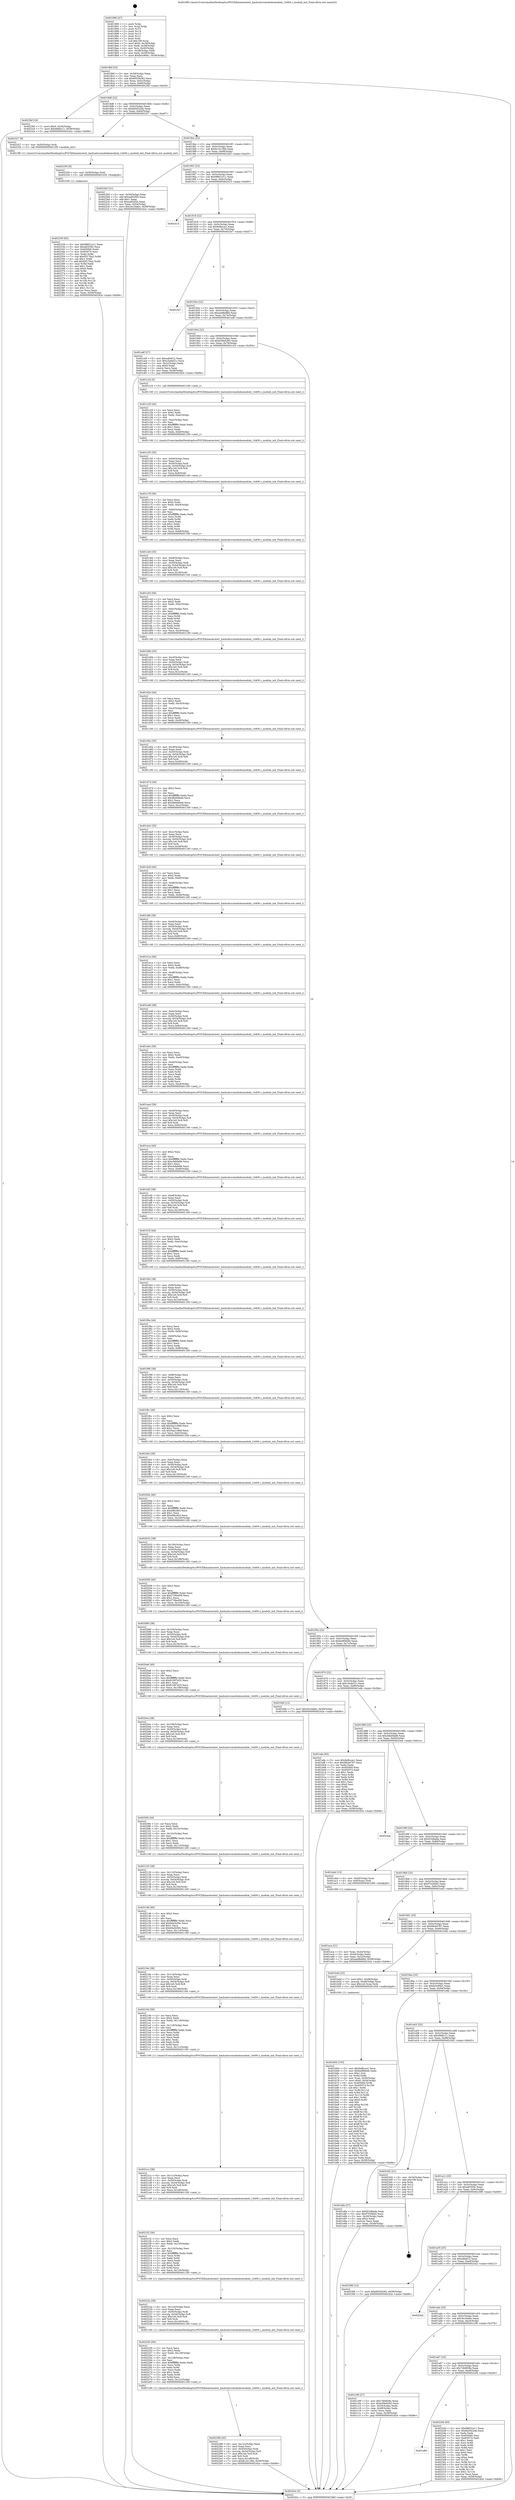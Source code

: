 digraph "0x401890" {
  label = "0x401890 (/mnt/c/Users/mathe/Desktop/tcc/POCII/binaries/extr_hashcatsrcmodulesmodule_14400.c_module_init_Final-ollvm.out::main(0))"
  labelloc = "t"
  node[shape=record]

  Entry [label="",width=0.3,height=0.3,shape=circle,fillcolor=black,style=filled]
  "0x4018bf" [label="{
     0x4018bf [23]\l
     | [instrs]\l
     &nbsp;&nbsp;0x4018bf \<+3\>: mov -0x58(%rbp),%eax\l
     &nbsp;&nbsp;0x4018c2 \<+2\>: mov %eax,%ecx\l
     &nbsp;&nbsp;0x4018c4 \<+6\>: sub $0x80559282,%ecx\l
     &nbsp;&nbsp;0x4018ca \<+3\>: mov %eax,-0x5c(%rbp)\l
     &nbsp;&nbsp;0x4018cd \<+3\>: mov %ecx,-0x60(%rbp)\l
     &nbsp;&nbsp;0x4018d0 \<+6\>: je 00000000004023bf \<main+0xb2f\>\l
  }"]
  "0x4023bf" [label="{
     0x4023bf [19]\l
     | [instrs]\l
     &nbsp;&nbsp;0x4023bf \<+7\>: movl $0x0,-0x34(%rbp)\l
     &nbsp;&nbsp;0x4023c6 \<+7\>: movl $0x49d0c11,-0x58(%rbp)\l
     &nbsp;&nbsp;0x4023cd \<+5\>: jmp 000000000040242e \<main+0xb9e\>\l
  }"]
  "0x4018d6" [label="{
     0x4018d6 [22]\l
     | [instrs]\l
     &nbsp;&nbsp;0x4018d6 \<+5\>: jmp 00000000004018db \<main+0x4b\>\l
     &nbsp;&nbsp;0x4018db \<+3\>: mov -0x5c(%rbp),%eax\l
     &nbsp;&nbsp;0x4018de \<+5\>: sub $0x8a5922da,%eax\l
     &nbsp;&nbsp;0x4018e3 \<+3\>: mov %eax,-0x64(%rbp)\l
     &nbsp;&nbsp;0x4018e6 \<+6\>: je 0000000000402327 \<main+0xa97\>\l
  }"]
  Exit [label="",width=0.3,height=0.3,shape=circle,fillcolor=black,style=filled,peripheries=2]
  "0x402327" [label="{
     0x402327 [9]\l
     | [instrs]\l
     &nbsp;&nbsp;0x402327 \<+4\>: mov -0x50(%rbp),%rdi\l
     &nbsp;&nbsp;0x40232b \<+5\>: call 00000000004013f0 \<module_init\>\l
     | [calls]\l
     &nbsp;&nbsp;0x4013f0 \{1\} (/mnt/c/Users/mathe/Desktop/tcc/POCII/binaries/extr_hashcatsrcmodulesmodule_14400.c_module_init_Final-ollvm.out::module_init)\l
  }"]
  "0x4018ec" [label="{
     0x4018ec [22]\l
     | [instrs]\l
     &nbsp;&nbsp;0x4018ec \<+5\>: jmp 00000000004018f1 \<main+0x61\>\l
     &nbsp;&nbsp;0x4018f1 \<+3\>: mov -0x5c(%rbp),%eax\l
     &nbsp;&nbsp;0x4018f4 \<+5\>: sub $0x8c1b138d,%eax\l
     &nbsp;&nbsp;0x4018f9 \<+3\>: mov %eax,-0x68(%rbp)\l
     &nbsp;&nbsp;0x4018fc \<+6\>: je 00000000004022b5 \<main+0xa25\>\l
  }"]
  "0x402339" [label="{
     0x402339 [93]\l
     | [instrs]\l
     &nbsp;&nbsp;0x402339 \<+5\>: mov $0x98831e11,%eax\l
     &nbsp;&nbsp;0x40233e \<+5\>: mov $0xa8355fc,%ecx\l
     &nbsp;&nbsp;0x402343 \<+7\>: mov 0x4050b0,%edx\l
     &nbsp;&nbsp;0x40234a \<+7\>: mov 0x405074,%esi\l
     &nbsp;&nbsp;0x402351 \<+3\>: mov %edx,%r8d\l
     &nbsp;&nbsp;0x402354 \<+7\>: sub $0xf2f176a2,%r8d\l
     &nbsp;&nbsp;0x40235b \<+4\>: sub $0x1,%r8d\l
     &nbsp;&nbsp;0x40235f \<+7\>: add $0xf2f176a2,%r8d\l
     &nbsp;&nbsp;0x402366 \<+4\>: imul %r8d,%edx\l
     &nbsp;&nbsp;0x40236a \<+3\>: and $0x1,%edx\l
     &nbsp;&nbsp;0x40236d \<+3\>: cmp $0x0,%edx\l
     &nbsp;&nbsp;0x402370 \<+4\>: sete %r9b\l
     &nbsp;&nbsp;0x402374 \<+3\>: cmp $0xa,%esi\l
     &nbsp;&nbsp;0x402377 \<+4\>: setl %r10b\l
     &nbsp;&nbsp;0x40237b \<+3\>: mov %r9b,%r11b\l
     &nbsp;&nbsp;0x40237e \<+3\>: and %r10b,%r11b\l
     &nbsp;&nbsp;0x402381 \<+3\>: xor %r10b,%r9b\l
     &nbsp;&nbsp;0x402384 \<+3\>: or %r9b,%r11b\l
     &nbsp;&nbsp;0x402387 \<+4\>: test $0x1,%r11b\l
     &nbsp;&nbsp;0x40238b \<+3\>: cmovne %ecx,%eax\l
     &nbsp;&nbsp;0x40238e \<+3\>: mov %eax,-0x58(%rbp)\l
     &nbsp;&nbsp;0x402391 \<+5\>: jmp 000000000040242e \<main+0xb9e\>\l
  }"]
  "0x4022b5" [label="{
     0x4022b5 [31]\l
     | [instrs]\l
     &nbsp;&nbsp;0x4022b5 \<+3\>: mov -0x54(%rbp),%eax\l
     &nbsp;&nbsp;0x4022b8 \<+5\>: add $0xaaf02f2b,%eax\l
     &nbsp;&nbsp;0x4022bd \<+3\>: add $0x1,%eax\l
     &nbsp;&nbsp;0x4022c0 \<+5\>: sub $0xaaf02f2b,%eax\l
     &nbsp;&nbsp;0x4022c5 \<+3\>: mov %eax,-0x54(%rbp)\l
     &nbsp;&nbsp;0x4022c8 \<+7\>: movl $0x3ec3dabc,-0x58(%rbp)\l
     &nbsp;&nbsp;0x4022cf \<+5\>: jmp 000000000040242e \<main+0xb9e\>\l
  }"]
  "0x401902" [label="{
     0x401902 [22]\l
     | [instrs]\l
     &nbsp;&nbsp;0x401902 \<+5\>: jmp 0000000000401907 \<main+0x77\>\l
     &nbsp;&nbsp;0x401907 \<+3\>: mov -0x5c(%rbp),%eax\l
     &nbsp;&nbsp;0x40190a \<+5\>: sub $0x98831e11,%eax\l
     &nbsp;&nbsp;0x40190f \<+3\>: mov %eax,-0x6c(%rbp)\l
     &nbsp;&nbsp;0x401912 \<+6\>: je 0000000000402415 \<main+0xb85\>\l
  }"]
  "0x402330" [label="{
     0x402330 [9]\l
     | [instrs]\l
     &nbsp;&nbsp;0x402330 \<+4\>: mov -0x50(%rbp),%rdi\l
     &nbsp;&nbsp;0x402334 \<+5\>: call 0000000000401030 \<free@plt\>\l
     | [calls]\l
     &nbsp;&nbsp;0x401030 \{1\} (unknown)\l
  }"]
  "0x402415" [label="{
     0x402415\l
  }", style=dashed]
  "0x401918" [label="{
     0x401918 [22]\l
     | [instrs]\l
     &nbsp;&nbsp;0x401918 \<+5\>: jmp 000000000040191d \<main+0x8d\>\l
     &nbsp;&nbsp;0x40191d \<+3\>: mov -0x5c(%rbp),%eax\l
     &nbsp;&nbsp;0x401920 \<+5\>: sub $0x9efbcce1,%eax\l
     &nbsp;&nbsp;0x401925 \<+3\>: mov %eax,-0x70(%rbp)\l
     &nbsp;&nbsp;0x401928 \<+6\>: je 00000000004023e7 \<main+0xb57\>\l
  }"]
  "0x401a80" [label="{
     0x401a80\l
  }", style=dashed]
  "0x4023e7" [label="{
     0x4023e7\l
  }", style=dashed]
  "0x40192e" [label="{
     0x40192e [22]\l
     | [instrs]\l
     &nbsp;&nbsp;0x40192e \<+5\>: jmp 0000000000401933 \<main+0xa3\>\l
     &nbsp;&nbsp;0x401933 \<+3\>: mov -0x5c(%rbp),%eax\l
     &nbsp;&nbsp;0x401936 \<+5\>: sub $0xaed8e88d,%eax\l
     &nbsp;&nbsp;0x40193b \<+3\>: mov %eax,-0x74(%rbp)\l
     &nbsp;&nbsp;0x40193e \<+6\>: je 0000000000401adf \<main+0x24f\>\l
  }"]
  "0x4022d4" [label="{
     0x4022d4 [83]\l
     | [instrs]\l
     &nbsp;&nbsp;0x4022d4 \<+5\>: mov $0x98831e11,%eax\l
     &nbsp;&nbsp;0x4022d9 \<+5\>: mov $0x8a5922da,%ecx\l
     &nbsp;&nbsp;0x4022de \<+2\>: xor %edx,%edx\l
     &nbsp;&nbsp;0x4022e0 \<+7\>: mov 0x4050b0,%esi\l
     &nbsp;&nbsp;0x4022e7 \<+7\>: mov 0x405074,%edi\l
     &nbsp;&nbsp;0x4022ee \<+3\>: sub $0x1,%edx\l
     &nbsp;&nbsp;0x4022f1 \<+3\>: mov %esi,%r8d\l
     &nbsp;&nbsp;0x4022f4 \<+3\>: add %edx,%r8d\l
     &nbsp;&nbsp;0x4022f7 \<+4\>: imul %r8d,%esi\l
     &nbsp;&nbsp;0x4022fb \<+3\>: and $0x1,%esi\l
     &nbsp;&nbsp;0x4022fe \<+3\>: cmp $0x0,%esi\l
     &nbsp;&nbsp;0x402301 \<+4\>: sete %r9b\l
     &nbsp;&nbsp;0x402305 \<+3\>: cmp $0xa,%edi\l
     &nbsp;&nbsp;0x402308 \<+4\>: setl %r10b\l
     &nbsp;&nbsp;0x40230c \<+3\>: mov %r9b,%r11b\l
     &nbsp;&nbsp;0x40230f \<+3\>: and %r10b,%r11b\l
     &nbsp;&nbsp;0x402312 \<+3\>: xor %r10b,%r9b\l
     &nbsp;&nbsp;0x402315 \<+3\>: or %r9b,%r11b\l
     &nbsp;&nbsp;0x402318 \<+4\>: test $0x1,%r11b\l
     &nbsp;&nbsp;0x40231c \<+3\>: cmovne %ecx,%eax\l
     &nbsp;&nbsp;0x40231f \<+3\>: mov %eax,-0x58(%rbp)\l
     &nbsp;&nbsp;0x402322 \<+5\>: jmp 000000000040242e \<main+0xb9e\>\l
  }"]
  "0x401adf" [label="{
     0x401adf [27]\l
     | [instrs]\l
     &nbsp;&nbsp;0x401adf \<+5\>: mov $0xadbef12,%eax\l
     &nbsp;&nbsp;0x401ae4 \<+5\>: mov $0xc3ede51c,%ecx\l
     &nbsp;&nbsp;0x401ae9 \<+3\>: mov -0x2c(%rbp),%edx\l
     &nbsp;&nbsp;0x401aec \<+3\>: cmp $0x0,%edx\l
     &nbsp;&nbsp;0x401aef \<+3\>: cmove %ecx,%eax\l
     &nbsp;&nbsp;0x401af2 \<+3\>: mov %eax,-0x58(%rbp)\l
     &nbsp;&nbsp;0x401af5 \<+5\>: jmp 000000000040242e \<main+0xb9e\>\l
  }"]
  "0x401944" [label="{
     0x401944 [22]\l
     | [instrs]\l
     &nbsp;&nbsp;0x401944 \<+5\>: jmp 0000000000401949 \<main+0xb9\>\l
     &nbsp;&nbsp;0x401949 \<+3\>: mov -0x5c(%rbp),%eax\l
     &nbsp;&nbsp;0x40194c \<+5\>: sub $0xb59e6283,%eax\l
     &nbsp;&nbsp;0x401951 \<+3\>: mov %eax,-0x78(%rbp)\l
     &nbsp;&nbsp;0x401954 \<+6\>: je 0000000000401c24 \<main+0x394\>\l
  }"]
  "0x402288" [label="{
     0x402288 [45]\l
     | [instrs]\l
     &nbsp;&nbsp;0x402288 \<+6\>: mov -0x12c(%rbp),%ecx\l
     &nbsp;&nbsp;0x40228e \<+3\>: imul %eax,%ecx\l
     &nbsp;&nbsp;0x402291 \<+4\>: mov -0x50(%rbp),%rdi\l
     &nbsp;&nbsp;0x402295 \<+4\>: movslq -0x54(%rbp),%r8\l
     &nbsp;&nbsp;0x402299 \<+7\>: imul $0x1e0,%r8,%r8\l
     &nbsp;&nbsp;0x4022a0 \<+3\>: add %r8,%rdi\l
     &nbsp;&nbsp;0x4022a3 \<+6\>: mov %ecx,0x1d8(%rdi)\l
     &nbsp;&nbsp;0x4022a9 \<+7\>: movl $0x8c1b138d,-0x58(%rbp)\l
     &nbsp;&nbsp;0x4022b0 \<+5\>: jmp 000000000040242e \<main+0xb9e\>\l
  }"]
  "0x401c24" [label="{
     0x401c24 [5]\l
     | [instrs]\l
     &nbsp;&nbsp;0x401c24 \<+5\>: call 0000000000401160 \<next_i\>\l
     | [calls]\l
     &nbsp;&nbsp;0x401160 \{1\} (/mnt/c/Users/mathe/Desktop/tcc/POCII/binaries/extr_hashcatsrcmodulesmodule_14400.c_module_init_Final-ollvm.out::next_i)\l
  }"]
  "0x40195a" [label="{
     0x40195a [22]\l
     | [instrs]\l
     &nbsp;&nbsp;0x40195a \<+5\>: jmp 000000000040195f \<main+0xcf\>\l
     &nbsp;&nbsp;0x40195f \<+3\>: mov -0x5c(%rbp),%eax\l
     &nbsp;&nbsp;0x401962 \<+5\>: sub $0xbe8f4646,%eax\l
     &nbsp;&nbsp;0x401967 \<+3\>: mov %eax,-0x7c(%rbp)\l
     &nbsp;&nbsp;0x40196a \<+6\>: je 0000000000401bfd \<main+0x36d\>\l
  }"]
  "0x402250" [label="{
     0x402250 [56]\l
     | [instrs]\l
     &nbsp;&nbsp;0x402250 \<+2\>: xor %ecx,%ecx\l
     &nbsp;&nbsp;0x402252 \<+5\>: mov $0x2,%edx\l
     &nbsp;&nbsp;0x402257 \<+6\>: mov %edx,-0x128(%rbp)\l
     &nbsp;&nbsp;0x40225d \<+1\>: cltd\l
     &nbsp;&nbsp;0x40225e \<+6\>: mov -0x128(%rbp),%esi\l
     &nbsp;&nbsp;0x402264 \<+2\>: idiv %esi\l
     &nbsp;&nbsp;0x402266 \<+6\>: imul $0xfffffffe,%edx,%edx\l
     &nbsp;&nbsp;0x40226c \<+3\>: mov %ecx,%r9d\l
     &nbsp;&nbsp;0x40226f \<+3\>: sub %edx,%r9d\l
     &nbsp;&nbsp;0x402272 \<+2\>: mov %ecx,%edx\l
     &nbsp;&nbsp;0x402274 \<+3\>: sub $0x1,%edx\l
     &nbsp;&nbsp;0x402277 \<+3\>: add %edx,%r9d\l
     &nbsp;&nbsp;0x40227a \<+3\>: sub %r9d,%ecx\l
     &nbsp;&nbsp;0x40227d \<+6\>: mov %ecx,-0x12c(%rbp)\l
     &nbsp;&nbsp;0x402283 \<+5\>: call 0000000000401160 \<next_i\>\l
     | [calls]\l
     &nbsp;&nbsp;0x401160 \{1\} (/mnt/c/Users/mathe/Desktop/tcc/POCII/binaries/extr_hashcatsrcmodulesmodule_14400.c_module_init_Final-ollvm.out::next_i)\l
  }"]
  "0x401bfd" [label="{
     0x401bfd [12]\l
     | [instrs]\l
     &nbsp;&nbsp;0x401bfd \<+7\>: movl $0x3ec3dabc,-0x58(%rbp)\l
     &nbsp;&nbsp;0x401c04 \<+5\>: jmp 000000000040242e \<main+0xb9e\>\l
  }"]
  "0x401970" [label="{
     0x401970 [22]\l
     | [instrs]\l
     &nbsp;&nbsp;0x401970 \<+5\>: jmp 0000000000401975 \<main+0xe5\>\l
     &nbsp;&nbsp;0x401975 \<+3\>: mov -0x5c(%rbp),%eax\l
     &nbsp;&nbsp;0x401978 \<+5\>: sub $0xc3ede51c,%eax\l
     &nbsp;&nbsp;0x40197d \<+3\>: mov %eax,-0x80(%rbp)\l
     &nbsp;&nbsp;0x401980 \<+6\>: je 0000000000401afa \<main+0x26a\>\l
  }"]
  "0x40222a" [label="{
     0x40222a [38]\l
     | [instrs]\l
     &nbsp;&nbsp;0x40222a \<+6\>: mov -0x124(%rbp),%ecx\l
     &nbsp;&nbsp;0x402230 \<+3\>: imul %eax,%ecx\l
     &nbsp;&nbsp;0x402233 \<+4\>: mov -0x50(%rbp),%rdi\l
     &nbsp;&nbsp;0x402237 \<+4\>: movslq -0x54(%rbp),%r8\l
     &nbsp;&nbsp;0x40223b \<+7\>: imul $0x1e0,%r8,%r8\l
     &nbsp;&nbsp;0x402242 \<+3\>: add %r8,%rdi\l
     &nbsp;&nbsp;0x402245 \<+6\>: mov %ecx,0x1d4(%rdi)\l
     &nbsp;&nbsp;0x40224b \<+5\>: call 0000000000401160 \<next_i\>\l
     | [calls]\l
     &nbsp;&nbsp;0x401160 \{1\} (/mnt/c/Users/mathe/Desktop/tcc/POCII/binaries/extr_hashcatsrcmodulesmodule_14400.c_module_init_Final-ollvm.out::next_i)\l
  }"]
  "0x401afa" [label="{
     0x401afa [83]\l
     | [instrs]\l
     &nbsp;&nbsp;0x401afa \<+5\>: mov $0x9efbcce1,%eax\l
     &nbsp;&nbsp;0x401aff \<+5\>: mov $0xfdb4d787,%ecx\l
     &nbsp;&nbsp;0x401b04 \<+2\>: xor %edx,%edx\l
     &nbsp;&nbsp;0x401b06 \<+7\>: mov 0x4050b0,%esi\l
     &nbsp;&nbsp;0x401b0d \<+7\>: mov 0x405074,%edi\l
     &nbsp;&nbsp;0x401b14 \<+3\>: sub $0x1,%edx\l
     &nbsp;&nbsp;0x401b17 \<+3\>: mov %esi,%r8d\l
     &nbsp;&nbsp;0x401b1a \<+3\>: add %edx,%r8d\l
     &nbsp;&nbsp;0x401b1d \<+4\>: imul %r8d,%esi\l
     &nbsp;&nbsp;0x401b21 \<+3\>: and $0x1,%esi\l
     &nbsp;&nbsp;0x401b24 \<+3\>: cmp $0x0,%esi\l
     &nbsp;&nbsp;0x401b27 \<+4\>: sete %r9b\l
     &nbsp;&nbsp;0x401b2b \<+3\>: cmp $0xa,%edi\l
     &nbsp;&nbsp;0x401b2e \<+4\>: setl %r10b\l
     &nbsp;&nbsp;0x401b32 \<+3\>: mov %r9b,%r11b\l
     &nbsp;&nbsp;0x401b35 \<+3\>: and %r10b,%r11b\l
     &nbsp;&nbsp;0x401b38 \<+3\>: xor %r10b,%r9b\l
     &nbsp;&nbsp;0x401b3b \<+3\>: or %r9b,%r11b\l
     &nbsp;&nbsp;0x401b3e \<+4\>: test $0x1,%r11b\l
     &nbsp;&nbsp;0x401b42 \<+3\>: cmovne %ecx,%eax\l
     &nbsp;&nbsp;0x401b45 \<+3\>: mov %eax,-0x58(%rbp)\l
     &nbsp;&nbsp;0x401b48 \<+5\>: jmp 000000000040242e \<main+0xb9e\>\l
  }"]
  "0x401986" [label="{
     0x401986 [25]\l
     | [instrs]\l
     &nbsp;&nbsp;0x401986 \<+5\>: jmp 000000000040198b \<main+0xfb\>\l
     &nbsp;&nbsp;0x40198b \<+3\>: mov -0x5c(%rbp),%eax\l
     &nbsp;&nbsp;0x40198e \<+5\>: sub $0xd4bb9ad6,%eax\l
     &nbsp;&nbsp;0x401993 \<+6\>: mov %eax,-0x84(%rbp)\l
     &nbsp;&nbsp;0x401999 \<+6\>: je 00000000004023ae \<main+0xb1e\>\l
  }"]
  "0x4021f2" [label="{
     0x4021f2 [56]\l
     | [instrs]\l
     &nbsp;&nbsp;0x4021f2 \<+2\>: xor %ecx,%ecx\l
     &nbsp;&nbsp;0x4021f4 \<+5\>: mov $0x2,%edx\l
     &nbsp;&nbsp;0x4021f9 \<+6\>: mov %edx,-0x120(%rbp)\l
     &nbsp;&nbsp;0x4021ff \<+1\>: cltd\l
     &nbsp;&nbsp;0x402200 \<+6\>: mov -0x120(%rbp),%esi\l
     &nbsp;&nbsp;0x402206 \<+2\>: idiv %esi\l
     &nbsp;&nbsp;0x402208 \<+6\>: imul $0xfffffffe,%edx,%edx\l
     &nbsp;&nbsp;0x40220e \<+3\>: mov %ecx,%r9d\l
     &nbsp;&nbsp;0x402211 \<+3\>: sub %edx,%r9d\l
     &nbsp;&nbsp;0x402214 \<+2\>: mov %ecx,%edx\l
     &nbsp;&nbsp;0x402216 \<+3\>: sub $0x1,%edx\l
     &nbsp;&nbsp;0x402219 \<+3\>: add %edx,%r9d\l
     &nbsp;&nbsp;0x40221c \<+3\>: sub %r9d,%ecx\l
     &nbsp;&nbsp;0x40221f \<+6\>: mov %ecx,-0x124(%rbp)\l
     &nbsp;&nbsp;0x402225 \<+5\>: call 0000000000401160 \<next_i\>\l
     | [calls]\l
     &nbsp;&nbsp;0x401160 \{1\} (/mnt/c/Users/mathe/Desktop/tcc/POCII/binaries/extr_hashcatsrcmodulesmodule_14400.c_module_init_Final-ollvm.out::next_i)\l
  }"]
  "0x4023ae" [label="{
     0x4023ae\l
  }", style=dashed]
  "0x40199f" [label="{
     0x40199f [25]\l
     | [instrs]\l
     &nbsp;&nbsp;0x40199f \<+5\>: jmp 00000000004019a4 \<main+0x114\>\l
     &nbsp;&nbsp;0x4019a4 \<+3\>: mov -0x5c(%rbp),%eax\l
     &nbsp;&nbsp;0x4019a7 \<+5\>: sub $0xf23dbada,%eax\l
     &nbsp;&nbsp;0x4019ac \<+6\>: mov %eax,-0x88(%rbp)\l
     &nbsp;&nbsp;0x4019b2 \<+6\>: je 0000000000401abd \<main+0x22d\>\l
  }"]
  "0x4021cc" [label="{
     0x4021cc [38]\l
     | [instrs]\l
     &nbsp;&nbsp;0x4021cc \<+6\>: mov -0x11c(%rbp),%ecx\l
     &nbsp;&nbsp;0x4021d2 \<+3\>: imul %eax,%ecx\l
     &nbsp;&nbsp;0x4021d5 \<+4\>: mov -0x50(%rbp),%rdi\l
     &nbsp;&nbsp;0x4021d9 \<+4\>: movslq -0x54(%rbp),%r8\l
     &nbsp;&nbsp;0x4021dd \<+7\>: imul $0x1e0,%r8,%r8\l
     &nbsp;&nbsp;0x4021e4 \<+3\>: add %r8,%rdi\l
     &nbsp;&nbsp;0x4021e7 \<+6\>: mov %ecx,0x1d0(%rdi)\l
     &nbsp;&nbsp;0x4021ed \<+5\>: call 0000000000401160 \<next_i\>\l
     | [calls]\l
     &nbsp;&nbsp;0x401160 \{1\} (/mnt/c/Users/mathe/Desktop/tcc/POCII/binaries/extr_hashcatsrcmodulesmodule_14400.c_module_init_Final-ollvm.out::next_i)\l
  }"]
  "0x401abd" [label="{
     0x401abd [13]\l
     | [instrs]\l
     &nbsp;&nbsp;0x401abd \<+4\>: mov -0x40(%rbp),%rax\l
     &nbsp;&nbsp;0x401ac1 \<+4\>: mov 0x8(%rax),%rdi\l
     &nbsp;&nbsp;0x401ac5 \<+5\>: call 0000000000401060 \<atoi@plt\>\l
     | [calls]\l
     &nbsp;&nbsp;0x401060 \{1\} (unknown)\l
  }"]
  "0x4019b8" [label="{
     0x4019b8 [25]\l
     | [instrs]\l
     &nbsp;&nbsp;0x4019b8 \<+5\>: jmp 00000000004019bd \<main+0x12d\>\l
     &nbsp;&nbsp;0x4019bd \<+3\>: mov -0x5c(%rbp),%eax\l
     &nbsp;&nbsp;0x4019c0 \<+5\>: sub $0xf703d0a5,%eax\l
     &nbsp;&nbsp;0x4019c5 \<+6\>: mov %eax,-0x8c(%rbp)\l
     &nbsp;&nbsp;0x4019cb \<+6\>: je 0000000000401aa5 \<main+0x215\>\l
  }"]
  "0x402194" [label="{
     0x402194 [56]\l
     | [instrs]\l
     &nbsp;&nbsp;0x402194 \<+2\>: xor %ecx,%ecx\l
     &nbsp;&nbsp;0x402196 \<+5\>: mov $0x2,%edx\l
     &nbsp;&nbsp;0x40219b \<+6\>: mov %edx,-0x118(%rbp)\l
     &nbsp;&nbsp;0x4021a1 \<+1\>: cltd\l
     &nbsp;&nbsp;0x4021a2 \<+6\>: mov -0x118(%rbp),%esi\l
     &nbsp;&nbsp;0x4021a8 \<+2\>: idiv %esi\l
     &nbsp;&nbsp;0x4021aa \<+6\>: imul $0xfffffffe,%edx,%edx\l
     &nbsp;&nbsp;0x4021b0 \<+3\>: mov %ecx,%r9d\l
     &nbsp;&nbsp;0x4021b3 \<+3\>: sub %edx,%r9d\l
     &nbsp;&nbsp;0x4021b6 \<+2\>: mov %ecx,%edx\l
     &nbsp;&nbsp;0x4021b8 \<+3\>: sub $0x1,%edx\l
     &nbsp;&nbsp;0x4021bb \<+3\>: add %edx,%r9d\l
     &nbsp;&nbsp;0x4021be \<+3\>: sub %r9d,%ecx\l
     &nbsp;&nbsp;0x4021c1 \<+6\>: mov %ecx,-0x11c(%rbp)\l
     &nbsp;&nbsp;0x4021c7 \<+5\>: call 0000000000401160 \<next_i\>\l
     | [calls]\l
     &nbsp;&nbsp;0x401160 \{1\} (/mnt/c/Users/mathe/Desktop/tcc/POCII/binaries/extr_hashcatsrcmodulesmodule_14400.c_module_init_Final-ollvm.out::next_i)\l
  }"]
  "0x401aa5" [label="{
     0x401aa5\l
  }", style=dashed]
  "0x4019d1" [label="{
     0x4019d1 [25]\l
     | [instrs]\l
     &nbsp;&nbsp;0x4019d1 \<+5\>: jmp 00000000004019d6 \<main+0x146\>\l
     &nbsp;&nbsp;0x4019d6 \<+3\>: mov -0x5c(%rbp),%eax\l
     &nbsp;&nbsp;0x4019d9 \<+5\>: sub $0xfdb4d787,%eax\l
     &nbsp;&nbsp;0x4019de \<+6\>: mov %eax,-0x90(%rbp)\l
     &nbsp;&nbsp;0x4019e4 \<+6\>: je 0000000000401b4d \<main+0x2bd\>\l
  }"]
  "0x40216e" [label="{
     0x40216e [38]\l
     | [instrs]\l
     &nbsp;&nbsp;0x40216e \<+6\>: mov -0x114(%rbp),%ecx\l
     &nbsp;&nbsp;0x402174 \<+3\>: imul %eax,%ecx\l
     &nbsp;&nbsp;0x402177 \<+4\>: mov -0x50(%rbp),%rdi\l
     &nbsp;&nbsp;0x40217b \<+4\>: movslq -0x54(%rbp),%r8\l
     &nbsp;&nbsp;0x40217f \<+7\>: imul $0x1e0,%r8,%r8\l
     &nbsp;&nbsp;0x402186 \<+3\>: add %r8,%rdi\l
     &nbsp;&nbsp;0x402189 \<+6\>: mov %ecx,0x198(%rdi)\l
     &nbsp;&nbsp;0x40218f \<+5\>: call 0000000000401160 \<next_i\>\l
     | [calls]\l
     &nbsp;&nbsp;0x401160 \{1\} (/mnt/c/Users/mathe/Desktop/tcc/POCII/binaries/extr_hashcatsrcmodulesmodule_14400.c_module_init_Final-ollvm.out::next_i)\l
  }"]
  "0x401b4d" [label="{
     0x401b4d [23]\l
     | [instrs]\l
     &nbsp;&nbsp;0x401b4d \<+7\>: movl $0x1,-0x48(%rbp)\l
     &nbsp;&nbsp;0x401b54 \<+4\>: movslq -0x48(%rbp),%rax\l
     &nbsp;&nbsp;0x401b58 \<+7\>: imul $0x1e0,%rax,%rdi\l
     &nbsp;&nbsp;0x401b5f \<+5\>: call 0000000000401050 \<malloc@plt\>\l
     | [calls]\l
     &nbsp;&nbsp;0x401050 \{1\} (unknown)\l
  }"]
  "0x4019ea" [label="{
     0x4019ea [25]\l
     | [instrs]\l
     &nbsp;&nbsp;0x4019ea \<+5\>: jmp 00000000004019ef \<main+0x15f\>\l
     &nbsp;&nbsp;0x4019ef \<+3\>: mov -0x5c(%rbp),%eax\l
     &nbsp;&nbsp;0x4019f2 \<+5\>: sub $0xfe3c66b1,%eax\l
     &nbsp;&nbsp;0x4019f7 \<+6\>: mov %eax,-0x94(%rbp)\l
     &nbsp;&nbsp;0x4019fd \<+6\>: je 0000000000401a8a \<main+0x1fa\>\l
  }"]
  "0x402146" [label="{
     0x402146 [40]\l
     | [instrs]\l
     &nbsp;&nbsp;0x402146 \<+5\>: mov $0x2,%ecx\l
     &nbsp;&nbsp;0x40214b \<+1\>: cltd\l
     &nbsp;&nbsp;0x40214c \<+2\>: idiv %ecx\l
     &nbsp;&nbsp;0x40214e \<+6\>: imul $0xfffffffe,%edx,%ecx\l
     &nbsp;&nbsp;0x402154 \<+6\>: add $0xb0a3e56c,%ecx\l
     &nbsp;&nbsp;0x40215a \<+3\>: add $0x1,%ecx\l
     &nbsp;&nbsp;0x40215d \<+6\>: sub $0xb0a3e56c,%ecx\l
     &nbsp;&nbsp;0x402163 \<+6\>: mov %ecx,-0x114(%rbp)\l
     &nbsp;&nbsp;0x402169 \<+5\>: call 0000000000401160 \<next_i\>\l
     | [calls]\l
     &nbsp;&nbsp;0x401160 \{1\} (/mnt/c/Users/mathe/Desktop/tcc/POCII/binaries/extr_hashcatsrcmodulesmodule_14400.c_module_init_Final-ollvm.out::next_i)\l
  }"]
  "0x401a8a" [label="{
     0x401a8a [27]\l
     | [instrs]\l
     &nbsp;&nbsp;0x401a8a \<+5\>: mov $0xf23dbada,%eax\l
     &nbsp;&nbsp;0x401a8f \<+5\>: mov $0xf703d0a5,%ecx\l
     &nbsp;&nbsp;0x401a94 \<+3\>: mov -0x30(%rbp),%edx\l
     &nbsp;&nbsp;0x401a97 \<+3\>: cmp $0x2,%edx\l
     &nbsp;&nbsp;0x401a9a \<+3\>: cmovne %ecx,%eax\l
     &nbsp;&nbsp;0x401a9d \<+3\>: mov %eax,-0x58(%rbp)\l
     &nbsp;&nbsp;0x401aa0 \<+5\>: jmp 000000000040242e \<main+0xb9e\>\l
  }"]
  "0x401a03" [label="{
     0x401a03 [25]\l
     | [instrs]\l
     &nbsp;&nbsp;0x401a03 \<+5\>: jmp 0000000000401a08 \<main+0x178\>\l
     &nbsp;&nbsp;0x401a08 \<+3\>: mov -0x5c(%rbp),%eax\l
     &nbsp;&nbsp;0x401a0b \<+5\>: sub $0x49d0c11,%eax\l
     &nbsp;&nbsp;0x401a10 \<+6\>: mov %eax,-0x98(%rbp)\l
     &nbsp;&nbsp;0x401a16 \<+6\>: je 00000000004023d2 \<main+0xb42\>\l
  }"]
  "0x40242e" [label="{
     0x40242e [5]\l
     | [instrs]\l
     &nbsp;&nbsp;0x40242e \<+5\>: jmp 00000000004018bf \<main+0x2f\>\l
  }"]
  "0x401890" [label="{
     0x401890 [47]\l
     | [instrs]\l
     &nbsp;&nbsp;0x401890 \<+1\>: push %rbp\l
     &nbsp;&nbsp;0x401891 \<+3\>: mov %rsp,%rbp\l
     &nbsp;&nbsp;0x401894 \<+2\>: push %r15\l
     &nbsp;&nbsp;0x401896 \<+2\>: push %r14\l
     &nbsp;&nbsp;0x401898 \<+2\>: push %r13\l
     &nbsp;&nbsp;0x40189a \<+2\>: push %r12\l
     &nbsp;&nbsp;0x40189c \<+1\>: push %rbx\l
     &nbsp;&nbsp;0x40189d \<+7\>: sub $0x108,%rsp\l
     &nbsp;&nbsp;0x4018a4 \<+7\>: movl $0x0,-0x34(%rbp)\l
     &nbsp;&nbsp;0x4018ab \<+3\>: mov %edi,-0x38(%rbp)\l
     &nbsp;&nbsp;0x4018ae \<+4\>: mov %rsi,-0x40(%rbp)\l
     &nbsp;&nbsp;0x4018b2 \<+3\>: mov -0x38(%rbp),%edi\l
     &nbsp;&nbsp;0x4018b5 \<+3\>: mov %edi,-0x30(%rbp)\l
     &nbsp;&nbsp;0x4018b8 \<+7\>: movl $0xfe3c66b1,-0x58(%rbp)\l
  }"]
  "0x401aca" [label="{
     0x401aca [21]\l
     | [instrs]\l
     &nbsp;&nbsp;0x401aca \<+3\>: mov %eax,-0x44(%rbp)\l
     &nbsp;&nbsp;0x401acd \<+3\>: mov -0x44(%rbp),%eax\l
     &nbsp;&nbsp;0x401ad0 \<+3\>: mov %eax,-0x2c(%rbp)\l
     &nbsp;&nbsp;0x401ad3 \<+7\>: movl $0xaed8e88d,-0x58(%rbp)\l
     &nbsp;&nbsp;0x401ada \<+5\>: jmp 000000000040242e \<main+0xb9e\>\l
  }"]
  "0x401b64" [label="{
     0x401b64 [153]\l
     | [instrs]\l
     &nbsp;&nbsp;0x401b64 \<+5\>: mov $0x9efbcce1,%ecx\l
     &nbsp;&nbsp;0x401b69 \<+5\>: mov $0xbe8f4646,%edx\l
     &nbsp;&nbsp;0x401b6e \<+3\>: mov $0x1,%sil\l
     &nbsp;&nbsp;0x401b71 \<+3\>: xor %r8d,%r8d\l
     &nbsp;&nbsp;0x401b74 \<+4\>: mov %rax,-0x50(%rbp)\l
     &nbsp;&nbsp;0x401b78 \<+7\>: movl $0x0,-0x54(%rbp)\l
     &nbsp;&nbsp;0x401b7f \<+8\>: mov 0x4050b0,%r9d\l
     &nbsp;&nbsp;0x401b87 \<+8\>: mov 0x405074,%r10d\l
     &nbsp;&nbsp;0x401b8f \<+4\>: sub $0x1,%r8d\l
     &nbsp;&nbsp;0x401b93 \<+3\>: mov %r9d,%r11d\l
     &nbsp;&nbsp;0x401b96 \<+3\>: add %r8d,%r11d\l
     &nbsp;&nbsp;0x401b99 \<+4\>: imul %r11d,%r9d\l
     &nbsp;&nbsp;0x401b9d \<+4\>: and $0x1,%r9d\l
     &nbsp;&nbsp;0x401ba1 \<+4\>: cmp $0x0,%r9d\l
     &nbsp;&nbsp;0x401ba5 \<+3\>: sete %bl\l
     &nbsp;&nbsp;0x401ba8 \<+4\>: cmp $0xa,%r10d\l
     &nbsp;&nbsp;0x401bac \<+4\>: setl %r14b\l
     &nbsp;&nbsp;0x401bb0 \<+3\>: mov %bl,%r15b\l
     &nbsp;&nbsp;0x401bb3 \<+4\>: xor $0xff,%r15b\l
     &nbsp;&nbsp;0x401bb7 \<+3\>: mov %r14b,%r12b\l
     &nbsp;&nbsp;0x401bba \<+4\>: xor $0xff,%r12b\l
     &nbsp;&nbsp;0x401bbe \<+4\>: xor $0x1,%sil\l
     &nbsp;&nbsp;0x401bc2 \<+3\>: mov %r15b,%r13b\l
     &nbsp;&nbsp;0x401bc5 \<+4\>: and $0xff,%r13b\l
     &nbsp;&nbsp;0x401bc9 \<+3\>: and %sil,%bl\l
     &nbsp;&nbsp;0x401bcc \<+3\>: mov %r12b,%al\l
     &nbsp;&nbsp;0x401bcf \<+2\>: and $0xff,%al\l
     &nbsp;&nbsp;0x401bd1 \<+3\>: and %sil,%r14b\l
     &nbsp;&nbsp;0x401bd4 \<+3\>: or %bl,%r13b\l
     &nbsp;&nbsp;0x401bd7 \<+3\>: or %r14b,%al\l
     &nbsp;&nbsp;0x401bda \<+3\>: xor %al,%r13b\l
     &nbsp;&nbsp;0x401bdd \<+3\>: or %r12b,%r15b\l
     &nbsp;&nbsp;0x401be0 \<+4\>: xor $0xff,%r15b\l
     &nbsp;&nbsp;0x401be4 \<+4\>: or $0x1,%sil\l
     &nbsp;&nbsp;0x401be8 \<+3\>: and %sil,%r15b\l
     &nbsp;&nbsp;0x401beb \<+3\>: or %r15b,%r13b\l
     &nbsp;&nbsp;0x401bee \<+4\>: test $0x1,%r13b\l
     &nbsp;&nbsp;0x401bf2 \<+3\>: cmovne %edx,%ecx\l
     &nbsp;&nbsp;0x401bf5 \<+3\>: mov %ecx,-0x58(%rbp)\l
     &nbsp;&nbsp;0x401bf8 \<+5\>: jmp 000000000040242e \<main+0xb9e\>\l
  }"]
  "0x402120" [label="{
     0x402120 [38]\l
     | [instrs]\l
     &nbsp;&nbsp;0x402120 \<+6\>: mov -0x110(%rbp),%ecx\l
     &nbsp;&nbsp;0x402126 \<+3\>: imul %eax,%ecx\l
     &nbsp;&nbsp;0x402129 \<+4\>: mov -0x50(%rbp),%rdi\l
     &nbsp;&nbsp;0x40212d \<+4\>: movslq -0x54(%rbp),%r8\l
     &nbsp;&nbsp;0x402131 \<+7\>: imul $0x1e0,%r8,%r8\l
     &nbsp;&nbsp;0x402138 \<+3\>: add %r8,%rdi\l
     &nbsp;&nbsp;0x40213b \<+6\>: mov %ecx,0x194(%rdi)\l
     &nbsp;&nbsp;0x402141 \<+5\>: call 0000000000401160 \<next_i\>\l
     | [calls]\l
     &nbsp;&nbsp;0x401160 \{1\} (/mnt/c/Users/mathe/Desktop/tcc/POCII/binaries/extr_hashcatsrcmodulesmodule_14400.c_module_init_Final-ollvm.out::next_i)\l
  }"]
  "0x4023d2" [label="{
     0x4023d2 [21]\l
     | [instrs]\l
     &nbsp;&nbsp;0x4023d2 \<+3\>: mov -0x34(%rbp),%eax\l
     &nbsp;&nbsp;0x4023d5 \<+7\>: add $0x108,%rsp\l
     &nbsp;&nbsp;0x4023dc \<+1\>: pop %rbx\l
     &nbsp;&nbsp;0x4023dd \<+2\>: pop %r12\l
     &nbsp;&nbsp;0x4023df \<+2\>: pop %r13\l
     &nbsp;&nbsp;0x4023e1 \<+2\>: pop %r14\l
     &nbsp;&nbsp;0x4023e3 \<+2\>: pop %r15\l
     &nbsp;&nbsp;0x4023e5 \<+1\>: pop %rbp\l
     &nbsp;&nbsp;0x4023e6 \<+1\>: ret\l
  }"]
  "0x401a1c" [label="{
     0x401a1c [25]\l
     | [instrs]\l
     &nbsp;&nbsp;0x401a1c \<+5\>: jmp 0000000000401a21 \<main+0x191\>\l
     &nbsp;&nbsp;0x401a21 \<+3\>: mov -0x5c(%rbp),%eax\l
     &nbsp;&nbsp;0x401a24 \<+5\>: sub $0xa8355fc,%eax\l
     &nbsp;&nbsp;0x401a29 \<+6\>: mov %eax,-0x9c(%rbp)\l
     &nbsp;&nbsp;0x401a2f \<+6\>: je 0000000000402396 \<main+0xb06\>\l
  }"]
  "0x4020f4" [label="{
     0x4020f4 [44]\l
     | [instrs]\l
     &nbsp;&nbsp;0x4020f4 \<+2\>: xor %ecx,%ecx\l
     &nbsp;&nbsp;0x4020f6 \<+5\>: mov $0x2,%edx\l
     &nbsp;&nbsp;0x4020fb \<+6\>: mov %edx,-0x10c(%rbp)\l
     &nbsp;&nbsp;0x402101 \<+1\>: cltd\l
     &nbsp;&nbsp;0x402102 \<+6\>: mov -0x10c(%rbp),%esi\l
     &nbsp;&nbsp;0x402108 \<+2\>: idiv %esi\l
     &nbsp;&nbsp;0x40210a \<+6\>: imul $0xfffffffe,%edx,%edx\l
     &nbsp;&nbsp;0x402110 \<+3\>: sub $0x1,%ecx\l
     &nbsp;&nbsp;0x402113 \<+2\>: sub %ecx,%edx\l
     &nbsp;&nbsp;0x402115 \<+6\>: mov %edx,-0x110(%rbp)\l
     &nbsp;&nbsp;0x40211b \<+5\>: call 0000000000401160 \<next_i\>\l
     | [calls]\l
     &nbsp;&nbsp;0x401160 \{1\} (/mnt/c/Users/mathe/Desktop/tcc/POCII/binaries/extr_hashcatsrcmodulesmodule_14400.c_module_init_Final-ollvm.out::next_i)\l
  }"]
  "0x402396" [label="{
     0x402396 [12]\l
     | [instrs]\l
     &nbsp;&nbsp;0x402396 \<+7\>: movl $0x80559282,-0x58(%rbp)\l
     &nbsp;&nbsp;0x40239d \<+5\>: jmp 000000000040242e \<main+0xb9e\>\l
  }"]
  "0x401a35" [label="{
     0x401a35 [25]\l
     | [instrs]\l
     &nbsp;&nbsp;0x401a35 \<+5\>: jmp 0000000000401a3a \<main+0x1aa\>\l
     &nbsp;&nbsp;0x401a3a \<+3\>: mov -0x5c(%rbp),%eax\l
     &nbsp;&nbsp;0x401a3d \<+5\>: sub $0xadbef12,%eax\l
     &nbsp;&nbsp;0x401a42 \<+6\>: mov %eax,-0xa0(%rbp)\l
     &nbsp;&nbsp;0x401a48 \<+6\>: je 00000000004023a2 \<main+0xb12\>\l
  }"]
  "0x4020ce" [label="{
     0x4020ce [38]\l
     | [instrs]\l
     &nbsp;&nbsp;0x4020ce \<+6\>: mov -0x108(%rbp),%ecx\l
     &nbsp;&nbsp;0x4020d4 \<+3\>: imul %eax,%ecx\l
     &nbsp;&nbsp;0x4020d7 \<+4\>: mov -0x50(%rbp),%rdi\l
     &nbsp;&nbsp;0x4020db \<+4\>: movslq -0x54(%rbp),%r8\l
     &nbsp;&nbsp;0x4020df \<+7\>: imul $0x1e0,%r8,%r8\l
     &nbsp;&nbsp;0x4020e6 \<+3\>: add %r8,%rdi\l
     &nbsp;&nbsp;0x4020e9 \<+6\>: mov %ecx,0x190(%rdi)\l
     &nbsp;&nbsp;0x4020ef \<+5\>: call 0000000000401160 \<next_i\>\l
     | [calls]\l
     &nbsp;&nbsp;0x401160 \{1\} (/mnt/c/Users/mathe/Desktop/tcc/POCII/binaries/extr_hashcatsrcmodulesmodule_14400.c_module_init_Final-ollvm.out::next_i)\l
  }"]
  "0x4023a2" [label="{
     0x4023a2\l
  }", style=dashed]
  "0x401a4e" [label="{
     0x401a4e [25]\l
     | [instrs]\l
     &nbsp;&nbsp;0x401a4e \<+5\>: jmp 0000000000401a53 \<main+0x1c3\>\l
     &nbsp;&nbsp;0x401a53 \<+3\>: mov -0x5c(%rbp),%eax\l
     &nbsp;&nbsp;0x401a56 \<+5\>: sub $0x3ec3dabc,%eax\l
     &nbsp;&nbsp;0x401a5b \<+6\>: mov %eax,-0xa4(%rbp)\l
     &nbsp;&nbsp;0x401a61 \<+6\>: je 0000000000401c09 \<main+0x379\>\l
  }"]
  "0x4020a6" [label="{
     0x4020a6 [40]\l
     | [instrs]\l
     &nbsp;&nbsp;0x4020a6 \<+5\>: mov $0x2,%ecx\l
     &nbsp;&nbsp;0x4020ab \<+1\>: cltd\l
     &nbsp;&nbsp;0x4020ac \<+2\>: idiv %ecx\l
     &nbsp;&nbsp;0x4020ae \<+6\>: imul $0xfffffffe,%edx,%ecx\l
     &nbsp;&nbsp;0x4020b4 \<+6\>: sub $0x61087d25,%ecx\l
     &nbsp;&nbsp;0x4020ba \<+3\>: add $0x1,%ecx\l
     &nbsp;&nbsp;0x4020bd \<+6\>: add $0x61087d25,%ecx\l
     &nbsp;&nbsp;0x4020c3 \<+6\>: mov %ecx,-0x108(%rbp)\l
     &nbsp;&nbsp;0x4020c9 \<+5\>: call 0000000000401160 \<next_i\>\l
     | [calls]\l
     &nbsp;&nbsp;0x401160 \{1\} (/mnt/c/Users/mathe/Desktop/tcc/POCII/binaries/extr_hashcatsrcmodulesmodule_14400.c_module_init_Final-ollvm.out::next_i)\l
  }"]
  "0x401c09" [label="{
     0x401c09 [27]\l
     | [instrs]\l
     &nbsp;&nbsp;0x401c09 \<+5\>: mov $0x74b6f28e,%eax\l
     &nbsp;&nbsp;0x401c0e \<+5\>: mov $0xb59e6283,%ecx\l
     &nbsp;&nbsp;0x401c13 \<+3\>: mov -0x54(%rbp),%edx\l
     &nbsp;&nbsp;0x401c16 \<+3\>: cmp -0x48(%rbp),%edx\l
     &nbsp;&nbsp;0x401c19 \<+3\>: cmovl %ecx,%eax\l
     &nbsp;&nbsp;0x401c1c \<+3\>: mov %eax,-0x58(%rbp)\l
     &nbsp;&nbsp;0x401c1f \<+5\>: jmp 000000000040242e \<main+0xb9e\>\l
  }"]
  "0x401a67" [label="{
     0x401a67 [25]\l
     | [instrs]\l
     &nbsp;&nbsp;0x401a67 \<+5\>: jmp 0000000000401a6c \<main+0x1dc\>\l
     &nbsp;&nbsp;0x401a6c \<+3\>: mov -0x5c(%rbp),%eax\l
     &nbsp;&nbsp;0x401a6f \<+5\>: sub $0x74b6f28e,%eax\l
     &nbsp;&nbsp;0x401a74 \<+6\>: mov %eax,-0xa8(%rbp)\l
     &nbsp;&nbsp;0x401a7a \<+6\>: je 00000000004022d4 \<main+0xa44\>\l
  }"]
  "0x401c29" [label="{
     0x401c29 [44]\l
     | [instrs]\l
     &nbsp;&nbsp;0x401c29 \<+2\>: xor %ecx,%ecx\l
     &nbsp;&nbsp;0x401c2b \<+5\>: mov $0x2,%edx\l
     &nbsp;&nbsp;0x401c30 \<+6\>: mov %edx,-0xac(%rbp)\l
     &nbsp;&nbsp;0x401c36 \<+1\>: cltd\l
     &nbsp;&nbsp;0x401c37 \<+6\>: mov -0xac(%rbp),%esi\l
     &nbsp;&nbsp;0x401c3d \<+2\>: idiv %esi\l
     &nbsp;&nbsp;0x401c3f \<+6\>: imul $0xfffffffe,%edx,%edx\l
     &nbsp;&nbsp;0x401c45 \<+3\>: sub $0x1,%ecx\l
     &nbsp;&nbsp;0x401c48 \<+2\>: sub %ecx,%edx\l
     &nbsp;&nbsp;0x401c4a \<+6\>: mov %edx,-0xb0(%rbp)\l
     &nbsp;&nbsp;0x401c50 \<+5\>: call 0000000000401160 \<next_i\>\l
     | [calls]\l
     &nbsp;&nbsp;0x401160 \{1\} (/mnt/c/Users/mathe/Desktop/tcc/POCII/binaries/extr_hashcatsrcmodulesmodule_14400.c_module_init_Final-ollvm.out::next_i)\l
  }"]
  "0x401c55" [label="{
     0x401c55 [35]\l
     | [instrs]\l
     &nbsp;&nbsp;0x401c55 \<+6\>: mov -0xb0(%rbp),%ecx\l
     &nbsp;&nbsp;0x401c5b \<+3\>: imul %eax,%ecx\l
     &nbsp;&nbsp;0x401c5e \<+4\>: mov -0x50(%rbp),%rdi\l
     &nbsp;&nbsp;0x401c62 \<+4\>: movslq -0x54(%rbp),%r8\l
     &nbsp;&nbsp;0x401c66 \<+7\>: imul $0x1e0,%r8,%r8\l
     &nbsp;&nbsp;0x401c6d \<+3\>: add %r8,%rdi\l
     &nbsp;&nbsp;0x401c70 \<+3\>: mov %ecx,0x8(%rdi)\l
     &nbsp;&nbsp;0x401c73 \<+5\>: call 0000000000401160 \<next_i\>\l
     | [calls]\l
     &nbsp;&nbsp;0x401160 \{1\} (/mnt/c/Users/mathe/Desktop/tcc/POCII/binaries/extr_hashcatsrcmodulesmodule_14400.c_module_init_Final-ollvm.out::next_i)\l
  }"]
  "0x401c78" [label="{
     0x401c78 [56]\l
     | [instrs]\l
     &nbsp;&nbsp;0x401c78 \<+2\>: xor %ecx,%ecx\l
     &nbsp;&nbsp;0x401c7a \<+5\>: mov $0x2,%edx\l
     &nbsp;&nbsp;0x401c7f \<+6\>: mov %edx,-0xb4(%rbp)\l
     &nbsp;&nbsp;0x401c85 \<+1\>: cltd\l
     &nbsp;&nbsp;0x401c86 \<+6\>: mov -0xb4(%rbp),%esi\l
     &nbsp;&nbsp;0x401c8c \<+2\>: idiv %esi\l
     &nbsp;&nbsp;0x401c8e \<+6\>: imul $0xfffffffe,%edx,%edx\l
     &nbsp;&nbsp;0x401c94 \<+3\>: mov %ecx,%r9d\l
     &nbsp;&nbsp;0x401c97 \<+3\>: sub %edx,%r9d\l
     &nbsp;&nbsp;0x401c9a \<+2\>: mov %ecx,%edx\l
     &nbsp;&nbsp;0x401c9c \<+3\>: sub $0x1,%edx\l
     &nbsp;&nbsp;0x401c9f \<+3\>: add %edx,%r9d\l
     &nbsp;&nbsp;0x401ca2 \<+3\>: sub %r9d,%ecx\l
     &nbsp;&nbsp;0x401ca5 \<+6\>: mov %ecx,-0xb8(%rbp)\l
     &nbsp;&nbsp;0x401cab \<+5\>: call 0000000000401160 \<next_i\>\l
     | [calls]\l
     &nbsp;&nbsp;0x401160 \{1\} (/mnt/c/Users/mathe/Desktop/tcc/POCII/binaries/extr_hashcatsrcmodulesmodule_14400.c_module_init_Final-ollvm.out::next_i)\l
  }"]
  "0x401cb0" [label="{
     0x401cb0 [35]\l
     | [instrs]\l
     &nbsp;&nbsp;0x401cb0 \<+6\>: mov -0xb8(%rbp),%ecx\l
     &nbsp;&nbsp;0x401cb6 \<+3\>: imul %eax,%ecx\l
     &nbsp;&nbsp;0x401cb9 \<+4\>: mov -0x50(%rbp),%rdi\l
     &nbsp;&nbsp;0x401cbd \<+4\>: movslq -0x54(%rbp),%r8\l
     &nbsp;&nbsp;0x401cc1 \<+7\>: imul $0x1e0,%r8,%r8\l
     &nbsp;&nbsp;0x401cc8 \<+3\>: add %r8,%rdi\l
     &nbsp;&nbsp;0x401ccb \<+3\>: mov %ecx,0x18(%rdi)\l
     &nbsp;&nbsp;0x401cce \<+5\>: call 0000000000401160 \<next_i\>\l
     | [calls]\l
     &nbsp;&nbsp;0x401160 \{1\} (/mnt/c/Users/mathe/Desktop/tcc/POCII/binaries/extr_hashcatsrcmodulesmodule_14400.c_module_init_Final-ollvm.out::next_i)\l
  }"]
  "0x401cd3" [label="{
     0x401cd3 [56]\l
     | [instrs]\l
     &nbsp;&nbsp;0x401cd3 \<+2\>: xor %ecx,%ecx\l
     &nbsp;&nbsp;0x401cd5 \<+5\>: mov $0x2,%edx\l
     &nbsp;&nbsp;0x401cda \<+6\>: mov %edx,-0xbc(%rbp)\l
     &nbsp;&nbsp;0x401ce0 \<+1\>: cltd\l
     &nbsp;&nbsp;0x401ce1 \<+6\>: mov -0xbc(%rbp),%esi\l
     &nbsp;&nbsp;0x401ce7 \<+2\>: idiv %esi\l
     &nbsp;&nbsp;0x401ce9 \<+6\>: imul $0xfffffffe,%edx,%edx\l
     &nbsp;&nbsp;0x401cef \<+3\>: mov %ecx,%r9d\l
     &nbsp;&nbsp;0x401cf2 \<+3\>: sub %edx,%r9d\l
     &nbsp;&nbsp;0x401cf5 \<+2\>: mov %ecx,%edx\l
     &nbsp;&nbsp;0x401cf7 \<+3\>: sub $0x1,%edx\l
     &nbsp;&nbsp;0x401cfa \<+3\>: add %edx,%r9d\l
     &nbsp;&nbsp;0x401cfd \<+3\>: sub %r9d,%ecx\l
     &nbsp;&nbsp;0x401d00 \<+6\>: mov %ecx,-0xc0(%rbp)\l
     &nbsp;&nbsp;0x401d06 \<+5\>: call 0000000000401160 \<next_i\>\l
     | [calls]\l
     &nbsp;&nbsp;0x401160 \{1\} (/mnt/c/Users/mathe/Desktop/tcc/POCII/binaries/extr_hashcatsrcmodulesmodule_14400.c_module_init_Final-ollvm.out::next_i)\l
  }"]
  "0x401d0b" [label="{
     0x401d0b [35]\l
     | [instrs]\l
     &nbsp;&nbsp;0x401d0b \<+6\>: mov -0xc0(%rbp),%ecx\l
     &nbsp;&nbsp;0x401d11 \<+3\>: imul %eax,%ecx\l
     &nbsp;&nbsp;0x401d14 \<+4\>: mov -0x50(%rbp),%rdi\l
     &nbsp;&nbsp;0x401d18 \<+4\>: movslq -0x54(%rbp),%r8\l
     &nbsp;&nbsp;0x401d1c \<+7\>: imul $0x1e0,%r8,%r8\l
     &nbsp;&nbsp;0x401d23 \<+3\>: add %r8,%rdi\l
     &nbsp;&nbsp;0x401d26 \<+3\>: mov %ecx,0x1c(%rdi)\l
     &nbsp;&nbsp;0x401d29 \<+5\>: call 0000000000401160 \<next_i\>\l
     | [calls]\l
     &nbsp;&nbsp;0x401160 \{1\} (/mnt/c/Users/mathe/Desktop/tcc/POCII/binaries/extr_hashcatsrcmodulesmodule_14400.c_module_init_Final-ollvm.out::next_i)\l
  }"]
  "0x401d2e" [label="{
     0x401d2e [44]\l
     | [instrs]\l
     &nbsp;&nbsp;0x401d2e \<+2\>: xor %ecx,%ecx\l
     &nbsp;&nbsp;0x401d30 \<+5\>: mov $0x2,%edx\l
     &nbsp;&nbsp;0x401d35 \<+6\>: mov %edx,-0xc4(%rbp)\l
     &nbsp;&nbsp;0x401d3b \<+1\>: cltd\l
     &nbsp;&nbsp;0x401d3c \<+6\>: mov -0xc4(%rbp),%esi\l
     &nbsp;&nbsp;0x401d42 \<+2\>: idiv %esi\l
     &nbsp;&nbsp;0x401d44 \<+6\>: imul $0xfffffffe,%edx,%edx\l
     &nbsp;&nbsp;0x401d4a \<+3\>: sub $0x1,%ecx\l
     &nbsp;&nbsp;0x401d4d \<+2\>: sub %ecx,%edx\l
     &nbsp;&nbsp;0x401d4f \<+6\>: mov %edx,-0xc8(%rbp)\l
     &nbsp;&nbsp;0x401d55 \<+5\>: call 0000000000401160 \<next_i\>\l
     | [calls]\l
     &nbsp;&nbsp;0x401160 \{1\} (/mnt/c/Users/mathe/Desktop/tcc/POCII/binaries/extr_hashcatsrcmodulesmodule_14400.c_module_init_Final-ollvm.out::next_i)\l
  }"]
  "0x401d5a" [label="{
     0x401d5a [35]\l
     | [instrs]\l
     &nbsp;&nbsp;0x401d5a \<+6\>: mov -0xc8(%rbp),%ecx\l
     &nbsp;&nbsp;0x401d60 \<+3\>: imul %eax,%ecx\l
     &nbsp;&nbsp;0x401d63 \<+4\>: mov -0x50(%rbp),%rdi\l
     &nbsp;&nbsp;0x401d67 \<+4\>: movslq -0x54(%rbp),%r8\l
     &nbsp;&nbsp;0x401d6b \<+7\>: imul $0x1e0,%r8,%r8\l
     &nbsp;&nbsp;0x401d72 \<+3\>: add %r8,%rdi\l
     &nbsp;&nbsp;0x401d75 \<+3\>: mov %ecx,0x28(%rdi)\l
     &nbsp;&nbsp;0x401d78 \<+5\>: call 0000000000401160 \<next_i\>\l
     | [calls]\l
     &nbsp;&nbsp;0x401160 \{1\} (/mnt/c/Users/mathe/Desktop/tcc/POCII/binaries/extr_hashcatsrcmodulesmodule_14400.c_module_init_Final-ollvm.out::next_i)\l
  }"]
  "0x401d7d" [label="{
     0x401d7d [40]\l
     | [instrs]\l
     &nbsp;&nbsp;0x401d7d \<+5\>: mov $0x2,%ecx\l
     &nbsp;&nbsp;0x401d82 \<+1\>: cltd\l
     &nbsp;&nbsp;0x401d83 \<+2\>: idiv %ecx\l
     &nbsp;&nbsp;0x401d85 \<+6\>: imul $0xfffffffe,%edx,%ecx\l
     &nbsp;&nbsp;0x401d8b \<+6\>: sub $0xd8d48ddd,%ecx\l
     &nbsp;&nbsp;0x401d91 \<+3\>: add $0x1,%ecx\l
     &nbsp;&nbsp;0x401d94 \<+6\>: add $0xd8d48ddd,%ecx\l
     &nbsp;&nbsp;0x401d9a \<+6\>: mov %ecx,-0xcc(%rbp)\l
     &nbsp;&nbsp;0x401da0 \<+5\>: call 0000000000401160 \<next_i\>\l
     | [calls]\l
     &nbsp;&nbsp;0x401160 \{1\} (/mnt/c/Users/mathe/Desktop/tcc/POCII/binaries/extr_hashcatsrcmodulesmodule_14400.c_module_init_Final-ollvm.out::next_i)\l
  }"]
  "0x401da5" [label="{
     0x401da5 [35]\l
     | [instrs]\l
     &nbsp;&nbsp;0x401da5 \<+6\>: mov -0xcc(%rbp),%ecx\l
     &nbsp;&nbsp;0x401dab \<+3\>: imul %eax,%ecx\l
     &nbsp;&nbsp;0x401dae \<+4\>: mov -0x50(%rbp),%rdi\l
     &nbsp;&nbsp;0x401db2 \<+4\>: movslq -0x54(%rbp),%r8\l
     &nbsp;&nbsp;0x401db6 \<+7\>: imul $0x1e0,%r8,%r8\l
     &nbsp;&nbsp;0x401dbd \<+3\>: add %r8,%rdi\l
     &nbsp;&nbsp;0x401dc0 \<+3\>: mov %ecx,0x48(%rdi)\l
     &nbsp;&nbsp;0x401dc3 \<+5\>: call 0000000000401160 \<next_i\>\l
     | [calls]\l
     &nbsp;&nbsp;0x401160 \{1\} (/mnt/c/Users/mathe/Desktop/tcc/POCII/binaries/extr_hashcatsrcmodulesmodule_14400.c_module_init_Final-ollvm.out::next_i)\l
  }"]
  "0x401dc8" [label="{
     0x401dc8 [44]\l
     | [instrs]\l
     &nbsp;&nbsp;0x401dc8 \<+2\>: xor %ecx,%ecx\l
     &nbsp;&nbsp;0x401dca \<+5\>: mov $0x2,%edx\l
     &nbsp;&nbsp;0x401dcf \<+6\>: mov %edx,-0xd0(%rbp)\l
     &nbsp;&nbsp;0x401dd5 \<+1\>: cltd\l
     &nbsp;&nbsp;0x401dd6 \<+6\>: mov -0xd0(%rbp),%esi\l
     &nbsp;&nbsp;0x401ddc \<+2\>: idiv %esi\l
     &nbsp;&nbsp;0x401dde \<+6\>: imul $0xfffffffe,%edx,%edx\l
     &nbsp;&nbsp;0x401de4 \<+3\>: sub $0x1,%ecx\l
     &nbsp;&nbsp;0x401de7 \<+2\>: sub %ecx,%edx\l
     &nbsp;&nbsp;0x401de9 \<+6\>: mov %edx,-0xd4(%rbp)\l
     &nbsp;&nbsp;0x401def \<+5\>: call 0000000000401160 \<next_i\>\l
     | [calls]\l
     &nbsp;&nbsp;0x401160 \{1\} (/mnt/c/Users/mathe/Desktop/tcc/POCII/binaries/extr_hashcatsrcmodulesmodule_14400.c_module_init_Final-ollvm.out::next_i)\l
  }"]
  "0x401df4" [label="{
     0x401df4 [38]\l
     | [instrs]\l
     &nbsp;&nbsp;0x401df4 \<+6\>: mov -0xd4(%rbp),%ecx\l
     &nbsp;&nbsp;0x401dfa \<+3\>: imul %eax,%ecx\l
     &nbsp;&nbsp;0x401dfd \<+4\>: mov -0x50(%rbp),%rdi\l
     &nbsp;&nbsp;0x401e01 \<+4\>: movslq -0x54(%rbp),%r8\l
     &nbsp;&nbsp;0x401e05 \<+7\>: imul $0x1e0,%r8,%r8\l
     &nbsp;&nbsp;0x401e0c \<+3\>: add %r8,%rdi\l
     &nbsp;&nbsp;0x401e0f \<+6\>: mov %ecx,0x80(%rdi)\l
     &nbsp;&nbsp;0x401e15 \<+5\>: call 0000000000401160 \<next_i\>\l
     | [calls]\l
     &nbsp;&nbsp;0x401160 \{1\} (/mnt/c/Users/mathe/Desktop/tcc/POCII/binaries/extr_hashcatsrcmodulesmodule_14400.c_module_init_Final-ollvm.out::next_i)\l
  }"]
  "0x401e1a" [label="{
     0x401e1a [44]\l
     | [instrs]\l
     &nbsp;&nbsp;0x401e1a \<+2\>: xor %ecx,%ecx\l
     &nbsp;&nbsp;0x401e1c \<+5\>: mov $0x2,%edx\l
     &nbsp;&nbsp;0x401e21 \<+6\>: mov %edx,-0xd8(%rbp)\l
     &nbsp;&nbsp;0x401e27 \<+1\>: cltd\l
     &nbsp;&nbsp;0x401e28 \<+6\>: mov -0xd8(%rbp),%esi\l
     &nbsp;&nbsp;0x401e2e \<+2\>: idiv %esi\l
     &nbsp;&nbsp;0x401e30 \<+6\>: imul $0xfffffffe,%edx,%edx\l
     &nbsp;&nbsp;0x401e36 \<+3\>: sub $0x1,%ecx\l
     &nbsp;&nbsp;0x401e39 \<+2\>: sub %ecx,%edx\l
     &nbsp;&nbsp;0x401e3b \<+6\>: mov %edx,-0xdc(%rbp)\l
     &nbsp;&nbsp;0x401e41 \<+5\>: call 0000000000401160 \<next_i\>\l
     | [calls]\l
     &nbsp;&nbsp;0x401160 \{1\} (/mnt/c/Users/mathe/Desktop/tcc/POCII/binaries/extr_hashcatsrcmodulesmodule_14400.c_module_init_Final-ollvm.out::next_i)\l
  }"]
  "0x401e46" [label="{
     0x401e46 [38]\l
     | [instrs]\l
     &nbsp;&nbsp;0x401e46 \<+6\>: mov -0xdc(%rbp),%ecx\l
     &nbsp;&nbsp;0x401e4c \<+3\>: imul %eax,%ecx\l
     &nbsp;&nbsp;0x401e4f \<+4\>: mov -0x50(%rbp),%rdi\l
     &nbsp;&nbsp;0x401e53 \<+4\>: movslq -0x54(%rbp),%r8\l
     &nbsp;&nbsp;0x401e57 \<+7\>: imul $0x1e0,%r8,%r8\l
     &nbsp;&nbsp;0x401e5e \<+3\>: add %r8,%rdi\l
     &nbsp;&nbsp;0x401e61 \<+6\>: mov %ecx,0x84(%rdi)\l
     &nbsp;&nbsp;0x401e67 \<+5\>: call 0000000000401160 \<next_i\>\l
     | [calls]\l
     &nbsp;&nbsp;0x401160 \{1\} (/mnt/c/Users/mathe/Desktop/tcc/POCII/binaries/extr_hashcatsrcmodulesmodule_14400.c_module_init_Final-ollvm.out::next_i)\l
  }"]
  "0x401e6c" [label="{
     0x401e6c [56]\l
     | [instrs]\l
     &nbsp;&nbsp;0x401e6c \<+2\>: xor %ecx,%ecx\l
     &nbsp;&nbsp;0x401e6e \<+5\>: mov $0x2,%edx\l
     &nbsp;&nbsp;0x401e73 \<+6\>: mov %edx,-0xe0(%rbp)\l
     &nbsp;&nbsp;0x401e79 \<+1\>: cltd\l
     &nbsp;&nbsp;0x401e7a \<+6\>: mov -0xe0(%rbp),%esi\l
     &nbsp;&nbsp;0x401e80 \<+2\>: idiv %esi\l
     &nbsp;&nbsp;0x401e82 \<+6\>: imul $0xfffffffe,%edx,%edx\l
     &nbsp;&nbsp;0x401e88 \<+3\>: mov %ecx,%r9d\l
     &nbsp;&nbsp;0x401e8b \<+3\>: sub %edx,%r9d\l
     &nbsp;&nbsp;0x401e8e \<+2\>: mov %ecx,%edx\l
     &nbsp;&nbsp;0x401e90 \<+3\>: sub $0x1,%edx\l
     &nbsp;&nbsp;0x401e93 \<+3\>: add %edx,%r9d\l
     &nbsp;&nbsp;0x401e96 \<+3\>: sub %r9d,%ecx\l
     &nbsp;&nbsp;0x401e99 \<+6\>: mov %ecx,-0xe4(%rbp)\l
     &nbsp;&nbsp;0x401e9f \<+5\>: call 0000000000401160 \<next_i\>\l
     | [calls]\l
     &nbsp;&nbsp;0x401160 \{1\} (/mnt/c/Users/mathe/Desktop/tcc/POCII/binaries/extr_hashcatsrcmodulesmodule_14400.c_module_init_Final-ollvm.out::next_i)\l
  }"]
  "0x401ea4" [label="{
     0x401ea4 [38]\l
     | [instrs]\l
     &nbsp;&nbsp;0x401ea4 \<+6\>: mov -0xe4(%rbp),%ecx\l
     &nbsp;&nbsp;0x401eaa \<+3\>: imul %eax,%ecx\l
     &nbsp;&nbsp;0x401ead \<+4\>: mov -0x50(%rbp),%rdi\l
     &nbsp;&nbsp;0x401eb1 \<+4\>: movslq -0x54(%rbp),%r8\l
     &nbsp;&nbsp;0x401eb5 \<+7\>: imul $0x1e0,%r8,%r8\l
     &nbsp;&nbsp;0x401ebc \<+3\>: add %r8,%rdi\l
     &nbsp;&nbsp;0x401ebf \<+6\>: mov %ecx,0x90(%rdi)\l
     &nbsp;&nbsp;0x401ec5 \<+5\>: call 0000000000401160 \<next_i\>\l
     | [calls]\l
     &nbsp;&nbsp;0x401160 \{1\} (/mnt/c/Users/mathe/Desktop/tcc/POCII/binaries/extr_hashcatsrcmodulesmodule_14400.c_module_init_Final-ollvm.out::next_i)\l
  }"]
  "0x401eca" [label="{
     0x401eca [40]\l
     | [instrs]\l
     &nbsp;&nbsp;0x401eca \<+5\>: mov $0x2,%ecx\l
     &nbsp;&nbsp;0x401ecf \<+1\>: cltd\l
     &nbsp;&nbsp;0x401ed0 \<+2\>: idiv %ecx\l
     &nbsp;&nbsp;0x401ed2 \<+6\>: imul $0xfffffffe,%edx,%ecx\l
     &nbsp;&nbsp;0x401ed8 \<+6\>: sub $0xc0defe86,%ecx\l
     &nbsp;&nbsp;0x401ede \<+3\>: add $0x1,%ecx\l
     &nbsp;&nbsp;0x401ee1 \<+6\>: add $0xc0defe86,%ecx\l
     &nbsp;&nbsp;0x401ee7 \<+6\>: mov %ecx,-0xe8(%rbp)\l
     &nbsp;&nbsp;0x401eed \<+5\>: call 0000000000401160 \<next_i\>\l
     | [calls]\l
     &nbsp;&nbsp;0x401160 \{1\} (/mnt/c/Users/mathe/Desktop/tcc/POCII/binaries/extr_hashcatsrcmodulesmodule_14400.c_module_init_Final-ollvm.out::next_i)\l
  }"]
  "0x401ef2" [label="{
     0x401ef2 [38]\l
     | [instrs]\l
     &nbsp;&nbsp;0x401ef2 \<+6\>: mov -0xe8(%rbp),%ecx\l
     &nbsp;&nbsp;0x401ef8 \<+3\>: imul %eax,%ecx\l
     &nbsp;&nbsp;0x401efb \<+4\>: mov -0x50(%rbp),%rdi\l
     &nbsp;&nbsp;0x401eff \<+4\>: movslq -0x54(%rbp),%r8\l
     &nbsp;&nbsp;0x401f03 \<+7\>: imul $0x1e0,%r8,%r8\l
     &nbsp;&nbsp;0x401f0a \<+3\>: add %r8,%rdi\l
     &nbsp;&nbsp;0x401f0d \<+6\>: mov %ecx,0x100(%rdi)\l
     &nbsp;&nbsp;0x401f13 \<+5\>: call 0000000000401160 \<next_i\>\l
     | [calls]\l
     &nbsp;&nbsp;0x401160 \{1\} (/mnt/c/Users/mathe/Desktop/tcc/POCII/binaries/extr_hashcatsrcmodulesmodule_14400.c_module_init_Final-ollvm.out::next_i)\l
  }"]
  "0x401f18" [label="{
     0x401f18 [44]\l
     | [instrs]\l
     &nbsp;&nbsp;0x401f18 \<+2\>: xor %ecx,%ecx\l
     &nbsp;&nbsp;0x401f1a \<+5\>: mov $0x2,%edx\l
     &nbsp;&nbsp;0x401f1f \<+6\>: mov %edx,-0xec(%rbp)\l
     &nbsp;&nbsp;0x401f25 \<+1\>: cltd\l
     &nbsp;&nbsp;0x401f26 \<+6\>: mov -0xec(%rbp),%esi\l
     &nbsp;&nbsp;0x401f2c \<+2\>: idiv %esi\l
     &nbsp;&nbsp;0x401f2e \<+6\>: imul $0xfffffffe,%edx,%edx\l
     &nbsp;&nbsp;0x401f34 \<+3\>: sub $0x1,%ecx\l
     &nbsp;&nbsp;0x401f37 \<+2\>: sub %ecx,%edx\l
     &nbsp;&nbsp;0x401f39 \<+6\>: mov %edx,-0xf0(%rbp)\l
     &nbsp;&nbsp;0x401f3f \<+5\>: call 0000000000401160 \<next_i\>\l
     | [calls]\l
     &nbsp;&nbsp;0x401160 \{1\} (/mnt/c/Users/mathe/Desktop/tcc/POCII/binaries/extr_hashcatsrcmodulesmodule_14400.c_module_init_Final-ollvm.out::next_i)\l
  }"]
  "0x401f44" [label="{
     0x401f44 [38]\l
     | [instrs]\l
     &nbsp;&nbsp;0x401f44 \<+6\>: mov -0xf0(%rbp),%ecx\l
     &nbsp;&nbsp;0x401f4a \<+3\>: imul %eax,%ecx\l
     &nbsp;&nbsp;0x401f4d \<+4\>: mov -0x50(%rbp),%rdi\l
     &nbsp;&nbsp;0x401f51 \<+4\>: movslq -0x54(%rbp),%r8\l
     &nbsp;&nbsp;0x401f55 \<+7\>: imul $0x1e0,%r8,%r8\l
     &nbsp;&nbsp;0x401f5c \<+3\>: add %r8,%rdi\l
     &nbsp;&nbsp;0x401f5f \<+6\>: mov %ecx,0x104(%rdi)\l
     &nbsp;&nbsp;0x401f65 \<+5\>: call 0000000000401160 \<next_i\>\l
     | [calls]\l
     &nbsp;&nbsp;0x401160 \{1\} (/mnt/c/Users/mathe/Desktop/tcc/POCII/binaries/extr_hashcatsrcmodulesmodule_14400.c_module_init_Final-ollvm.out::next_i)\l
  }"]
  "0x401f6a" [label="{
     0x401f6a [44]\l
     | [instrs]\l
     &nbsp;&nbsp;0x401f6a \<+2\>: xor %ecx,%ecx\l
     &nbsp;&nbsp;0x401f6c \<+5\>: mov $0x2,%edx\l
     &nbsp;&nbsp;0x401f71 \<+6\>: mov %edx,-0xf4(%rbp)\l
     &nbsp;&nbsp;0x401f77 \<+1\>: cltd\l
     &nbsp;&nbsp;0x401f78 \<+6\>: mov -0xf4(%rbp),%esi\l
     &nbsp;&nbsp;0x401f7e \<+2\>: idiv %esi\l
     &nbsp;&nbsp;0x401f80 \<+6\>: imul $0xfffffffe,%edx,%edx\l
     &nbsp;&nbsp;0x401f86 \<+3\>: sub $0x1,%ecx\l
     &nbsp;&nbsp;0x401f89 \<+2\>: sub %ecx,%edx\l
     &nbsp;&nbsp;0x401f8b \<+6\>: mov %edx,-0xf8(%rbp)\l
     &nbsp;&nbsp;0x401f91 \<+5\>: call 0000000000401160 \<next_i\>\l
     | [calls]\l
     &nbsp;&nbsp;0x401160 \{1\} (/mnt/c/Users/mathe/Desktop/tcc/POCII/binaries/extr_hashcatsrcmodulesmodule_14400.c_module_init_Final-ollvm.out::next_i)\l
  }"]
  "0x401f96" [label="{
     0x401f96 [38]\l
     | [instrs]\l
     &nbsp;&nbsp;0x401f96 \<+6\>: mov -0xf8(%rbp),%ecx\l
     &nbsp;&nbsp;0x401f9c \<+3\>: imul %eax,%ecx\l
     &nbsp;&nbsp;0x401f9f \<+4\>: mov -0x50(%rbp),%rdi\l
     &nbsp;&nbsp;0x401fa3 \<+4\>: movslq -0x54(%rbp),%r8\l
     &nbsp;&nbsp;0x401fa7 \<+7\>: imul $0x1e0,%r8,%r8\l
     &nbsp;&nbsp;0x401fae \<+3\>: add %r8,%rdi\l
     &nbsp;&nbsp;0x401fb1 \<+6\>: mov %ecx,0x118(%rdi)\l
     &nbsp;&nbsp;0x401fb7 \<+5\>: call 0000000000401160 \<next_i\>\l
     | [calls]\l
     &nbsp;&nbsp;0x401160 \{1\} (/mnt/c/Users/mathe/Desktop/tcc/POCII/binaries/extr_hashcatsrcmodulesmodule_14400.c_module_init_Final-ollvm.out::next_i)\l
  }"]
  "0x401fbc" [label="{
     0x401fbc [40]\l
     | [instrs]\l
     &nbsp;&nbsp;0x401fbc \<+5\>: mov $0x2,%ecx\l
     &nbsp;&nbsp;0x401fc1 \<+1\>: cltd\l
     &nbsp;&nbsp;0x401fc2 \<+2\>: idiv %ecx\l
     &nbsp;&nbsp;0x401fc4 \<+6\>: imul $0xfffffffe,%edx,%ecx\l
     &nbsp;&nbsp;0x401fca \<+6\>: add $0x5aa1c968,%ecx\l
     &nbsp;&nbsp;0x401fd0 \<+3\>: add $0x1,%ecx\l
     &nbsp;&nbsp;0x401fd3 \<+6\>: sub $0x5aa1c968,%ecx\l
     &nbsp;&nbsp;0x401fd9 \<+6\>: mov %ecx,-0xfc(%rbp)\l
     &nbsp;&nbsp;0x401fdf \<+5\>: call 0000000000401160 \<next_i\>\l
     | [calls]\l
     &nbsp;&nbsp;0x401160 \{1\} (/mnt/c/Users/mathe/Desktop/tcc/POCII/binaries/extr_hashcatsrcmodulesmodule_14400.c_module_init_Final-ollvm.out::next_i)\l
  }"]
  "0x401fe4" [label="{
     0x401fe4 [38]\l
     | [instrs]\l
     &nbsp;&nbsp;0x401fe4 \<+6\>: mov -0xfc(%rbp),%ecx\l
     &nbsp;&nbsp;0x401fea \<+3\>: imul %eax,%ecx\l
     &nbsp;&nbsp;0x401fed \<+4\>: mov -0x50(%rbp),%rdi\l
     &nbsp;&nbsp;0x401ff1 \<+4\>: movslq -0x54(%rbp),%r8\l
     &nbsp;&nbsp;0x401ff5 \<+7\>: imul $0x1e0,%r8,%r8\l
     &nbsp;&nbsp;0x401ffc \<+3\>: add %r8,%rdi\l
     &nbsp;&nbsp;0x401fff \<+6\>: mov %ecx,0x130(%rdi)\l
     &nbsp;&nbsp;0x402005 \<+5\>: call 0000000000401160 \<next_i\>\l
     | [calls]\l
     &nbsp;&nbsp;0x401160 \{1\} (/mnt/c/Users/mathe/Desktop/tcc/POCII/binaries/extr_hashcatsrcmodulesmodule_14400.c_module_init_Final-ollvm.out::next_i)\l
  }"]
  "0x40200a" [label="{
     0x40200a [40]\l
     | [instrs]\l
     &nbsp;&nbsp;0x40200a \<+5\>: mov $0x2,%ecx\l
     &nbsp;&nbsp;0x40200f \<+1\>: cltd\l
     &nbsp;&nbsp;0x402010 \<+2\>: idiv %ecx\l
     &nbsp;&nbsp;0x402012 \<+6\>: imul $0xfffffffe,%edx,%ecx\l
     &nbsp;&nbsp;0x402018 \<+6\>: sub $0xe9bc8e3,%ecx\l
     &nbsp;&nbsp;0x40201e \<+3\>: add $0x1,%ecx\l
     &nbsp;&nbsp;0x402021 \<+6\>: add $0xe9bc8e3,%ecx\l
     &nbsp;&nbsp;0x402027 \<+6\>: mov %ecx,-0x100(%rbp)\l
     &nbsp;&nbsp;0x40202d \<+5\>: call 0000000000401160 \<next_i\>\l
     | [calls]\l
     &nbsp;&nbsp;0x401160 \{1\} (/mnt/c/Users/mathe/Desktop/tcc/POCII/binaries/extr_hashcatsrcmodulesmodule_14400.c_module_init_Final-ollvm.out::next_i)\l
  }"]
  "0x402032" [label="{
     0x402032 [38]\l
     | [instrs]\l
     &nbsp;&nbsp;0x402032 \<+6\>: mov -0x100(%rbp),%ecx\l
     &nbsp;&nbsp;0x402038 \<+3\>: imul %eax,%ecx\l
     &nbsp;&nbsp;0x40203b \<+4\>: mov -0x50(%rbp),%rdi\l
     &nbsp;&nbsp;0x40203f \<+4\>: movslq -0x54(%rbp),%r8\l
     &nbsp;&nbsp;0x402043 \<+7\>: imul $0x1e0,%r8,%r8\l
     &nbsp;&nbsp;0x40204a \<+3\>: add %r8,%rdi\l
     &nbsp;&nbsp;0x40204d \<+6\>: mov %ecx,0x188(%rdi)\l
     &nbsp;&nbsp;0x402053 \<+5\>: call 0000000000401160 \<next_i\>\l
     | [calls]\l
     &nbsp;&nbsp;0x401160 \{1\} (/mnt/c/Users/mathe/Desktop/tcc/POCII/binaries/extr_hashcatsrcmodulesmodule_14400.c_module_init_Final-ollvm.out::next_i)\l
  }"]
  "0x402058" [label="{
     0x402058 [40]\l
     | [instrs]\l
     &nbsp;&nbsp;0x402058 \<+5\>: mov $0x2,%ecx\l
     &nbsp;&nbsp;0x40205d \<+1\>: cltd\l
     &nbsp;&nbsp;0x40205e \<+2\>: idiv %ecx\l
     &nbsp;&nbsp;0x402060 \<+6\>: imul $0xfffffffe,%edx,%ecx\l
     &nbsp;&nbsp;0x402066 \<+6\>: sub $0x2736ed58,%ecx\l
     &nbsp;&nbsp;0x40206c \<+3\>: add $0x1,%ecx\l
     &nbsp;&nbsp;0x40206f \<+6\>: add $0x2736ed58,%ecx\l
     &nbsp;&nbsp;0x402075 \<+6\>: mov %ecx,-0x104(%rbp)\l
     &nbsp;&nbsp;0x40207b \<+5\>: call 0000000000401160 \<next_i\>\l
     | [calls]\l
     &nbsp;&nbsp;0x401160 \{1\} (/mnt/c/Users/mathe/Desktop/tcc/POCII/binaries/extr_hashcatsrcmodulesmodule_14400.c_module_init_Final-ollvm.out::next_i)\l
  }"]
  "0x402080" [label="{
     0x402080 [38]\l
     | [instrs]\l
     &nbsp;&nbsp;0x402080 \<+6\>: mov -0x104(%rbp),%ecx\l
     &nbsp;&nbsp;0x402086 \<+3\>: imul %eax,%ecx\l
     &nbsp;&nbsp;0x402089 \<+4\>: mov -0x50(%rbp),%rdi\l
     &nbsp;&nbsp;0x40208d \<+4\>: movslq -0x54(%rbp),%r8\l
     &nbsp;&nbsp;0x402091 \<+7\>: imul $0x1e0,%r8,%r8\l
     &nbsp;&nbsp;0x402098 \<+3\>: add %r8,%rdi\l
     &nbsp;&nbsp;0x40209b \<+6\>: mov %ecx,0x18c(%rdi)\l
     &nbsp;&nbsp;0x4020a1 \<+5\>: call 0000000000401160 \<next_i\>\l
     | [calls]\l
     &nbsp;&nbsp;0x401160 \{1\} (/mnt/c/Users/mathe/Desktop/tcc/POCII/binaries/extr_hashcatsrcmodulesmodule_14400.c_module_init_Final-ollvm.out::next_i)\l
  }"]
  Entry -> "0x401890" [label=" 1"]
  "0x4018bf" -> "0x4023bf" [label=" 1"]
  "0x4018bf" -> "0x4018d6" [label=" 14"]
  "0x4023d2" -> Exit [label=" 1"]
  "0x4018d6" -> "0x402327" [label=" 1"]
  "0x4018d6" -> "0x4018ec" [label=" 13"]
  "0x4023bf" -> "0x40242e" [label=" 1"]
  "0x4018ec" -> "0x4022b5" [label=" 1"]
  "0x4018ec" -> "0x401902" [label=" 12"]
  "0x402396" -> "0x40242e" [label=" 1"]
  "0x401902" -> "0x402415" [label=" 0"]
  "0x401902" -> "0x401918" [label=" 12"]
  "0x402339" -> "0x40242e" [label=" 1"]
  "0x401918" -> "0x4023e7" [label=" 0"]
  "0x401918" -> "0x40192e" [label=" 12"]
  "0x402330" -> "0x402339" [label=" 1"]
  "0x40192e" -> "0x401adf" [label=" 1"]
  "0x40192e" -> "0x401944" [label=" 11"]
  "0x402327" -> "0x402330" [label=" 1"]
  "0x401944" -> "0x401c24" [label=" 1"]
  "0x401944" -> "0x40195a" [label=" 10"]
  "0x401a67" -> "0x401a80" [label=" 0"]
  "0x40195a" -> "0x401bfd" [label=" 1"]
  "0x40195a" -> "0x401970" [label=" 9"]
  "0x401a67" -> "0x4022d4" [label=" 1"]
  "0x401970" -> "0x401afa" [label=" 1"]
  "0x401970" -> "0x401986" [label=" 8"]
  "0x4022d4" -> "0x40242e" [label=" 1"]
  "0x401986" -> "0x4023ae" [label=" 0"]
  "0x401986" -> "0x40199f" [label=" 8"]
  "0x4022b5" -> "0x40242e" [label=" 1"]
  "0x40199f" -> "0x401abd" [label=" 1"]
  "0x40199f" -> "0x4019b8" [label=" 7"]
  "0x402288" -> "0x40242e" [label=" 1"]
  "0x4019b8" -> "0x401aa5" [label=" 0"]
  "0x4019b8" -> "0x4019d1" [label=" 7"]
  "0x402250" -> "0x402288" [label=" 1"]
  "0x4019d1" -> "0x401b4d" [label=" 1"]
  "0x4019d1" -> "0x4019ea" [label=" 6"]
  "0x40222a" -> "0x402250" [label=" 1"]
  "0x4019ea" -> "0x401a8a" [label=" 1"]
  "0x4019ea" -> "0x401a03" [label=" 5"]
  "0x401a8a" -> "0x40242e" [label=" 1"]
  "0x401890" -> "0x4018bf" [label=" 1"]
  "0x40242e" -> "0x4018bf" [label=" 14"]
  "0x401abd" -> "0x401aca" [label=" 1"]
  "0x401aca" -> "0x40242e" [label=" 1"]
  "0x401adf" -> "0x40242e" [label=" 1"]
  "0x401afa" -> "0x40242e" [label=" 1"]
  "0x401b4d" -> "0x401b64" [label=" 1"]
  "0x401b64" -> "0x40242e" [label=" 1"]
  "0x401bfd" -> "0x40242e" [label=" 1"]
  "0x4021f2" -> "0x40222a" [label=" 1"]
  "0x401a03" -> "0x4023d2" [label=" 1"]
  "0x401a03" -> "0x401a1c" [label=" 4"]
  "0x4021cc" -> "0x4021f2" [label=" 1"]
  "0x401a1c" -> "0x402396" [label=" 1"]
  "0x401a1c" -> "0x401a35" [label=" 3"]
  "0x402194" -> "0x4021cc" [label=" 1"]
  "0x401a35" -> "0x4023a2" [label=" 0"]
  "0x401a35" -> "0x401a4e" [label=" 3"]
  "0x40216e" -> "0x402194" [label=" 1"]
  "0x401a4e" -> "0x401c09" [label=" 2"]
  "0x401a4e" -> "0x401a67" [label=" 1"]
  "0x401c09" -> "0x40242e" [label=" 2"]
  "0x401c24" -> "0x401c29" [label=" 1"]
  "0x401c29" -> "0x401c55" [label=" 1"]
  "0x401c55" -> "0x401c78" [label=" 1"]
  "0x401c78" -> "0x401cb0" [label=" 1"]
  "0x401cb0" -> "0x401cd3" [label=" 1"]
  "0x401cd3" -> "0x401d0b" [label=" 1"]
  "0x401d0b" -> "0x401d2e" [label=" 1"]
  "0x401d2e" -> "0x401d5a" [label=" 1"]
  "0x401d5a" -> "0x401d7d" [label=" 1"]
  "0x401d7d" -> "0x401da5" [label=" 1"]
  "0x401da5" -> "0x401dc8" [label=" 1"]
  "0x401dc8" -> "0x401df4" [label=" 1"]
  "0x401df4" -> "0x401e1a" [label=" 1"]
  "0x401e1a" -> "0x401e46" [label=" 1"]
  "0x401e46" -> "0x401e6c" [label=" 1"]
  "0x401e6c" -> "0x401ea4" [label=" 1"]
  "0x401ea4" -> "0x401eca" [label=" 1"]
  "0x401eca" -> "0x401ef2" [label=" 1"]
  "0x401ef2" -> "0x401f18" [label=" 1"]
  "0x401f18" -> "0x401f44" [label=" 1"]
  "0x401f44" -> "0x401f6a" [label=" 1"]
  "0x401f6a" -> "0x401f96" [label=" 1"]
  "0x401f96" -> "0x401fbc" [label=" 1"]
  "0x401fbc" -> "0x401fe4" [label=" 1"]
  "0x401fe4" -> "0x40200a" [label=" 1"]
  "0x40200a" -> "0x402032" [label=" 1"]
  "0x402032" -> "0x402058" [label=" 1"]
  "0x402058" -> "0x402080" [label=" 1"]
  "0x402080" -> "0x4020a6" [label=" 1"]
  "0x4020a6" -> "0x4020ce" [label=" 1"]
  "0x4020ce" -> "0x4020f4" [label=" 1"]
  "0x4020f4" -> "0x402120" [label=" 1"]
  "0x402120" -> "0x402146" [label=" 1"]
  "0x402146" -> "0x40216e" [label=" 1"]
}

